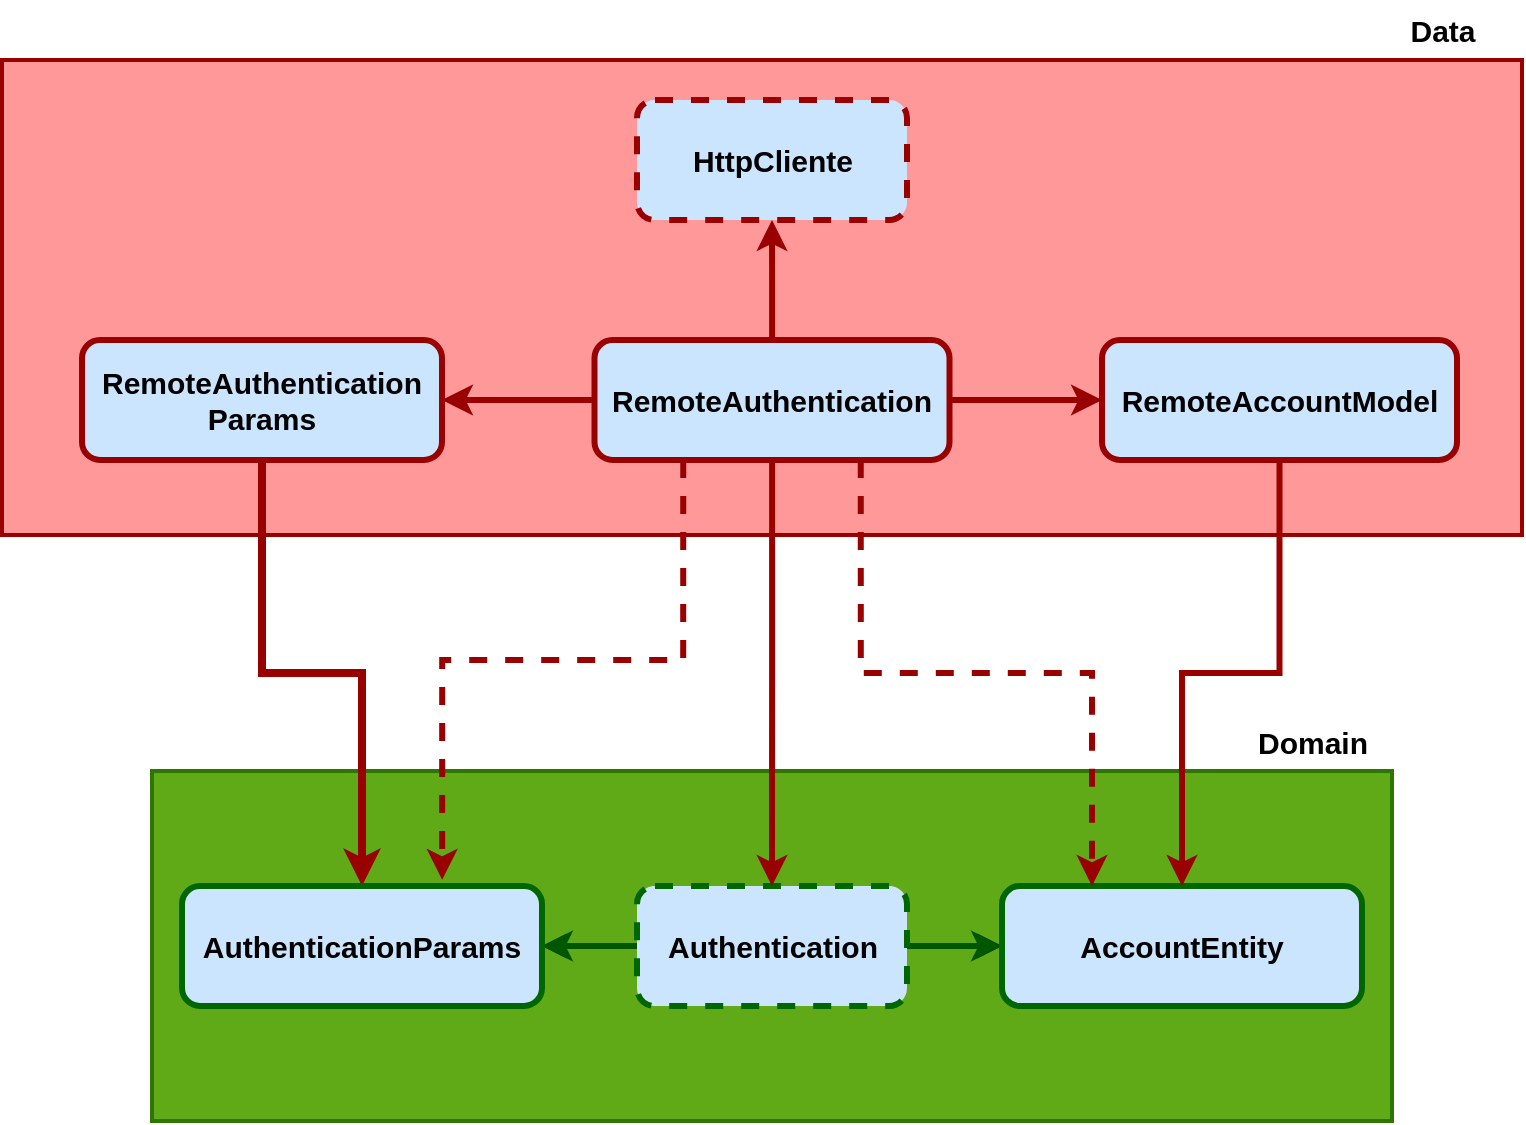 <mxfile version="20.5.3" type="device"><diagram id="Uf9fDsH3ImctH-ygGqKg" name="Page-1"><mxGraphModel dx="2090" dy="1789" grid="1" gridSize="10" guides="1" tooltips="1" connect="1" arrows="1" fold="1" page="1" pageScale="1" pageWidth="850" pageHeight="1100" math="0" shadow="0"><root><mxCell id="0"/><mxCell id="1" parent="0"/><mxCell id="hpNBbduE6V7dEQzddjyO-1" value="" style="rounded=0;whiteSpace=wrap;html=1;strokeWidth=2;fontSize=15;align=left;strokeColor=#990000;fillColor=#FF9999;fontColor=#ffffff;" parent="1" vertex="1"><mxGeometry x="-360" y="-270" width="760" height="237.5" as="geometry"/></mxCell><mxCell id="hpNBbduE6V7dEQzddjyO-14" value="" style="edgeStyle=orthogonalEdgeStyle;rounded=0;orthogonalLoop=1;jettySize=auto;html=1;fontSize=15;strokeWidth=3;fillColor=#6a00ff;strokeColor=#990000;" parent="1" source="xrG3VNXOsjeR5ZCQvd9m-2" target="hpNBbduE6V7dEQzddjyO-13" edge="1"><mxGeometry relative="1" as="geometry"/></mxCell><mxCell id="hpNBbduE6V7dEQzddjyO-2" value="&lt;b&gt;Data&lt;/b&gt;" style="text;html=1;resizable=0;autosize=1;align=center;verticalAlign=middle;points=[];fillColor=none;strokeColor=none;rounded=0;strokeWidth=2;fontSize=15;" parent="1" vertex="1"><mxGeometry x="330" y="-300" width="60" height="30" as="geometry"/></mxCell><mxCell id="hpNBbduE6V7dEQzddjyO-6" value="" style="rounded=0;whiteSpace=wrap;html=1;strokeWidth=2;fontSize=15;align=left;fillColor=#60a917;strokeColor=#2D7600;fontColor=#ffffff;" parent="1" vertex="1"><mxGeometry x="-285" y="85.5" width="620" height="175" as="geometry"/></mxCell><mxCell id="hpNBbduE6V7dEQzddjyO-7" value="" style="edgeStyle=orthogonalEdgeStyle;rounded=0;orthogonalLoop=1;jettySize=auto;html=1;fontSize=15;strokeWidth=2;" parent="1" source="hpNBbduE6V7dEQzddjyO-8" target="hpNBbduE6V7dEQzddjyO-10" edge="1"><mxGeometry relative="1" as="geometry"/></mxCell><mxCell id="0xgnkmpoQCafOn_Cah0t-3" value="" style="edgeStyle=orthogonalEdgeStyle;rounded=0;orthogonalLoop=1;jettySize=auto;html=1;" parent="1" source="hpNBbduE6V7dEQzddjyO-8" target="0xgnkmpoQCafOn_Cah0t-1" edge="1"><mxGeometry relative="1" as="geometry"/></mxCell><mxCell id="0xgnkmpoQCafOn_Cah0t-9" value="" style="edgeStyle=orthogonalEdgeStyle;rounded=0;orthogonalLoop=1;jettySize=auto;html=1;dashed=1;strokeWidth=2;" parent="1" source="hpNBbduE6V7dEQzddjyO-8" target="0xgnkmpoQCafOn_Cah0t-8" edge="1"><mxGeometry relative="1" as="geometry"/></mxCell><mxCell id="z1VvGxU-4MetCHwEMq0T-2" value="" style="edgeStyle=orthogonalEdgeStyle;rounded=0;orthogonalLoop=1;jettySize=auto;html=1;strokeWidth=3;fontColor=#000000;fillColor=#008a00;strokeColor=#005700;" edge="1" parent="1" source="hpNBbduE6V7dEQzddjyO-8"><mxGeometry relative="1" as="geometry"><mxPoint x="-90" y="173" as="targetPoint"/></mxGeometry></mxCell><mxCell id="z1VvGxU-4MetCHwEMq0T-5" value="" style="edgeStyle=orthogonalEdgeStyle;rounded=0;orthogonalLoop=1;jettySize=auto;html=1;strokeWidth=3;fontColor=#000000;fillColor=#008a00;strokeColor=#005700;" edge="1" parent="1" source="hpNBbduE6V7dEQzddjyO-8" target="hpNBbduE6V7dEQzddjyO-10"><mxGeometry relative="1" as="geometry"/></mxCell><mxCell id="hpNBbduE6V7dEQzddjyO-8" value="&lt;b&gt;&lt;font color=&quot;#000000&quot; style=&quot;font-size: 15px;&quot;&gt;Authentication&lt;/font&gt;&lt;/b&gt;" style="whiteSpace=wrap;html=1;dashed=1;strokeWidth=3;fillColor=#CCE5FF;strokeColor=#006600;rounded=1;" parent="1" vertex="1"><mxGeometry x="-42.5" y="143" width="135" height="60" as="geometry"/></mxCell><mxCell id="hpNBbduE6V7dEQzddjyO-9" value="&lt;b&gt;Domain&lt;/b&gt;" style="text;html=1;resizable=0;autosize=1;align=center;verticalAlign=middle;points=[];fillColor=none;strokeColor=none;rounded=0;strokeWidth=2;fontSize=15;" parent="1" vertex="1"><mxGeometry x="255" y="55.5" width="80" height="30" as="geometry"/></mxCell><mxCell id="hpNBbduE6V7dEQzddjyO-10" value="&lt;b&gt;&lt;font color=&quot;#000000&quot; style=&quot;font-size: 15px;&quot;&gt;AccountEntity&lt;/font&gt;&lt;/b&gt;" style="whiteSpace=wrap;html=1;strokeWidth=3;fillColor=#CCE5FF;strokeColor=#006600;rounded=1;" parent="1" vertex="1"><mxGeometry x="140" y="143" width="180" height="60" as="geometry"/></mxCell><mxCell id="hpNBbduE6V7dEQzddjyO-11" style="edgeStyle=orthogonalEdgeStyle;rounded=0;orthogonalLoop=1;jettySize=auto;html=1;fontSize=15;strokeWidth=3;fillColor=#6a00ff;strokeColor=#990000;" parent="1" source="xrG3VNXOsjeR5ZCQvd9m-2" target="hpNBbduE6V7dEQzddjyO-8" edge="1"><mxGeometry relative="1" as="geometry"/></mxCell><mxCell id="hpNBbduE6V7dEQzddjyO-13" value="&lt;span style=&quot;font-size: 15px;&quot;&gt;&lt;b&gt;&lt;font color=&quot;#000000&quot;&gt;HttpCliente&lt;/font&gt;&lt;/b&gt;&lt;/span&gt;" style="whiteSpace=wrap;html=1;dashed=1;strokeWidth=3;fillColor=#CCE5FF;strokeColor=#990000;rounded=1;" parent="1" vertex="1"><mxGeometry x="-42.5" y="-250" width="135" height="60" as="geometry"/></mxCell><mxCell id="0xgnkmpoQCafOn_Cah0t-1" value="&lt;b&gt;&lt;font style=&quot;font-size: 15px;&quot;&gt;Account&lt;/font&gt;&lt;/b&gt;" style="whiteSpace=wrap;html=1;strokeWidth=2;fillColor=#CCE5FF;strokeColor=#B85450;rounded=1;" parent="1" vertex="1"><mxGeometry x="-235" y="143" width="135" height="60" as="geometry"/></mxCell><mxCell id="0xgnkmpoQCafOn_Cah0t-24" style="edgeStyle=orthogonalEdgeStyle;rounded=0;orthogonalLoop=1;jettySize=auto;html=1;strokeWidth=4;fillColor=#6a00ff;strokeColor=#990000;" parent="1" source="0xgnkmpoQCafOn_Cah0t-4" target="0xgnkmpoQCafOn_Cah0t-8" edge="1"><mxGeometry relative="1" as="geometry"/></mxCell><mxCell id="0xgnkmpoQCafOn_Cah0t-4" value="&lt;b&gt;&lt;font style=&quot;font-size: 15px;&quot;&gt;&lt;font color=&quot;#000000&quot;&gt;RemoteAuthentication&lt;br&gt;Params&lt;/font&gt;&lt;br&gt;&lt;/font&gt;&lt;/b&gt;" style="whiteSpace=wrap;html=1;strokeWidth=3;fillColor=#CCE5FF;strokeColor=#990000;rounded=1;" parent="1" vertex="1"><mxGeometry x="-320" y="-130" width="180" height="60" as="geometry"/></mxCell><mxCell id="0xgnkmpoQCafOn_Cah0t-23" style="edgeStyle=orthogonalEdgeStyle;rounded=0;orthogonalLoop=1;jettySize=auto;html=1;strokeWidth=3;fillColor=#6a00ff;strokeColor=#990000;" parent="1" source="0xgnkmpoQCafOn_Cah0t-5" target="hpNBbduE6V7dEQzddjyO-10" edge="1"><mxGeometry relative="1" as="geometry"/></mxCell><mxCell id="0xgnkmpoQCafOn_Cah0t-5" value="&lt;b&gt;&lt;font color=&quot;#000000&quot; style=&quot;font-size: 15px;&quot;&gt;RemoteAccountModel&lt;/font&gt;&lt;/b&gt;" style="whiteSpace=wrap;html=1;strokeWidth=3;fillColor=#CCE5FF;strokeColor=#990000;rounded=1;" parent="1" vertex="1"><mxGeometry x="190" y="-130" width="177.5" height="60" as="geometry"/></mxCell><mxCell id="0xgnkmpoQCafOn_Cah0t-10" value="" style="edgeStyle=orthogonalEdgeStyle;rounded=0;orthogonalLoop=1;jettySize=auto;html=1;strokeWidth=3;fillColor=#6a00ff;strokeColor=#990000;" parent="1" source="xrG3VNXOsjeR5ZCQvd9m-2" target="0xgnkmpoQCafOn_Cah0t-4" edge="1"><mxGeometry relative="1" as="geometry"/></mxCell><mxCell id="0xgnkmpoQCafOn_Cah0t-11" value="" style="edgeStyle=orthogonalEdgeStyle;rounded=0;orthogonalLoop=1;jettySize=auto;html=1;strokeWidth=3;fillColor=#6a00ff;strokeColor=#990000;" parent="1" source="xrG3VNXOsjeR5ZCQvd9m-2" target="0xgnkmpoQCafOn_Cah0t-5" edge="1"><mxGeometry relative="1" as="geometry"/></mxCell><mxCell id="0xgnkmpoQCafOn_Cah0t-20" style="edgeStyle=orthogonalEdgeStyle;rounded=0;orthogonalLoop=1;jettySize=auto;html=1;exitX=0.25;exitY=1;exitDx=0;exitDy=0;entryX=0.234;entryY=0.311;entryDx=0;entryDy=0;entryPerimeter=0;dashed=1;strokeWidth=3;fillColor=#6a00ff;strokeColor=#990000;" parent="1" source="xrG3VNXOsjeR5ZCQvd9m-2" target="hpNBbduE6V7dEQzddjyO-6" edge="1"><mxGeometry relative="1" as="geometry"><Array as="points"><mxPoint x="-19" y="30"/><mxPoint x="-140" y="30"/></Array></mxGeometry></mxCell><mxCell id="0xgnkmpoQCafOn_Cah0t-22" style="edgeStyle=orthogonalEdgeStyle;rounded=0;orthogonalLoop=1;jettySize=auto;html=1;exitX=0.75;exitY=1;exitDx=0;exitDy=0;entryX=0.25;entryY=0;entryDx=0;entryDy=0;strokeWidth=3;dashed=1;fillColor=#6a00ff;strokeColor=#990000;" parent="1" source="xrG3VNXOsjeR5ZCQvd9m-2" target="hpNBbduE6V7dEQzddjyO-10" edge="1"><mxGeometry relative="1" as="geometry"/></mxCell><mxCell id="xrG3VNXOsjeR5ZCQvd9m-2" value="&lt;b&gt;&lt;font color=&quot;#000000&quot; style=&quot;font-size: 15px;&quot;&gt;RemoteAuthentication&lt;/font&gt;&lt;/b&gt;" style="whiteSpace=wrap;html=1;strokeWidth=3;fillColor=#CCE5FF;strokeColor=#990000;rounded=1;" parent="1" vertex="1"><mxGeometry x="-63.75" y="-130" width="177.5" height="60" as="geometry"/></mxCell><mxCell id="0xgnkmpoQCafOn_Cah0t-8" value="&lt;b&gt;&lt;font color=&quot;#000000&quot; style=&quot;font-size: 15px;&quot;&gt;AuthenticationParams&lt;/font&gt;&lt;/b&gt;" style="whiteSpace=wrap;html=1;strokeWidth=3;fillColor=#CCE5FF;strokeColor=#006600;rounded=1;" parent="1" vertex="1"><mxGeometry x="-270" y="143" width="180" height="60" as="geometry"/></mxCell></root></mxGraphModel></diagram></mxfile>